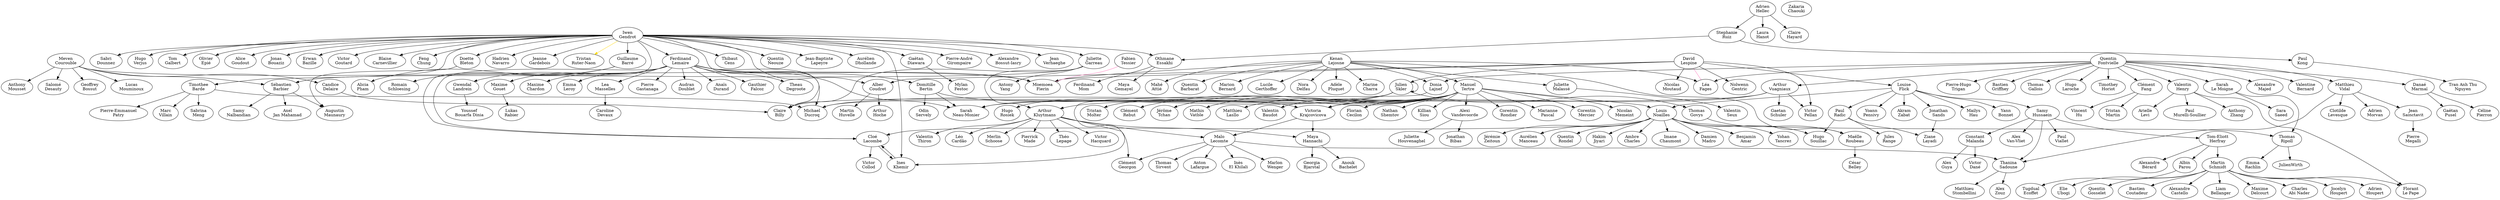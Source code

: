digraph EpiFamily
{
    // List of names :
    mev [label="Meven\nCourouble"];
    mducrocq [label="Michael\nDucroq"];
    domi [label="Domitille\nBertin"];
    iwen [label="Iwen\nGendrot"];
    cand [label="Candice\nDelaire"];
    cmalanda [label="Constant\nMalanda"];
    vdan [label="Victor\nDané"];
    seb [label="Sébastien\nBarbier"];
    anth [label="Anthony\nMousset"];
    salo [label="Salomé\nDesauty"];
    geof [label="Geoffrey\nBossut"];
    lucas [label="Lucas\nMouminoux"];
    dana [label="Danaé\nMarmaï"];
    cel [label="Céline\nPierron"];
    gaet [label="Gaëtan\nPusel"];
    ferd [label="Ferdinand\nLemaire"];
    moe [label="Moemoea\nFierin"];
    pier [label="Pierre\nGastanaga"];
    audr [label="Audran\nDoublet"];
    anais [label="Anaïs\nDurand"];
    dav [label="David\nLespine"];
    flick [label="Louise\nFlick"];
    nic [label="Nicolas\nMoutaud"];
    nolw [label="Nolwenn\nGentric"];
    kenan [label="Kenan\nLejosne"];
    tertre [label="Manuel\nTertre"];
    mercier [label="Corentin\nMercier"];
    noailles [label="Louis\nNoailles"];
    kluyt [label="Arthur\nKluytmans"];
    victoria [label="Victoria\nKrajcovicova"];
    memeint [label="Nicolas\nMemeint"];
    molter [label="Tristan\nMolter"];
    rebut [label="Clément\nRebut"];
    tchan [label="Jérôme\nTchan"];
    vatble [label="Mathis\nVatble"];
    lasllo [label="Matthieu\nLasllo"];
    baudot [label="Valentin\nBaudot"];
    cecilon [label="Florian\nCecilon"];
    shemtov [label="Nathan\nShemtov"];
    siou [label="Killian\nSiou"];
    vanvoorder [label="Alexi\nVandevoorde"];
    rondier [label="Corentin\nRondier"];
    hellec [label="Adrien\nHellec"];
    hayard [label="Claire\nHayard"];
    ruiz [label="Stephanie\nRuiz"];
    hanot [label="Laura\nHanot"];
    font [label="Quentin\nFontvielle"];
    baggins [label="Léa\nFages"];
    ph [label="Pierre-Hugo\nTrigan"];
    griffhey [label="Bastien\nGriffhey"];
    gallois [label="Thomas\nGallois"];
    laroche [label="Hugo\nLaroche"];
    fang [label="Clément\nFang"];
    horiot [label="Timothey\nHoriot"];
    sands [label="Jonathan\nSands"];
    pensivy [label="Yoann\nPensivy"];
    zabat [label="Akram\nZabat"];
    radic [label="Paul\nRadic"];
    doette [label="Doette\nBleton"];
    maunaury [label="Augustin\nMaunaury"];
    garreau [label="Juliette\nGarreau"];
    billy [label="Claire\nBilly"];
    yang [label=" Antony\nYang"];
    samy [label="Samy\nHussaein"];
    vanvliet [label="Alex\nVan-Vliet"];
    tome [label="Tom-Eliott\nHerfray"];
    pag [label="Pierre-André\nGirompaire"];
    bossut [label="Alexandre\nBossut-Iasry"];
    jean [label="Jean\nVerhaeghe"];
    jsainctavit [label="Jean\nSainctavit"];
    pam [label="Pierre\nMegalli"];
    sabri [label="Sabri\nDounnez"];
    verjus [label="Hugo\nVerjus"];
    galbert [label="Tom\nGalbert"];
    epie [label="Olivier\nEpié"];
    goudout [label="Alice\nGoudout"];
    jojo [label="Jonas\nBouaziz"];
    bazille [label="Erwan\nBazille"];
    goutard [label="Victor\nGoutard"];
    blaise [label="Blaise\nCarnevillier"];
    feng [label="Feng\nChung"];
    tim [label="Timothee\nBarde"];
    barre [label="Guillaume\nBarré"];
    villain [label="Marc\nVillain"];
    meng [label="Sabrina\nMeng"];
    pham [label="Alicia\nPham"];
    schloesing [label="Romain\nSchloesing"];
    skler [label="Julien\nSkler"];
    rosiek [label ="Hugo\nRosiek"];
    vhenry [label ="Valentin\nHenry"];
    zhan [label="Anthony\nZhang"];
    zak [label="Zakaria\nChaouki"];
    malasse [label ="Juliette\nMalassé"];
    govys [label ="Thomas\nGovys"];
    roubeau [label="Maëlle\nRoubeau"];
    pat [label="Pierre-Emmanuel\nPatry"];
    mahamad [label = "Axel\nJan Mahamad"];
    tristan [label = "Tristan\nMartin"];
    hu [label = "Vincent\nHu"];
    mahamad [label="Axel\nJan Mahamad"];
    nalbandian [label="Samy\nNalbandian"];
    donia [label="Donia\nLajnef"];
    falcoz [label="Gauthier\nFalcoz"];
    degroote [label="Theau\nDegroote"];
    pascal [label="Marianne\nPascal"];
    navarro [label="Hadrien\nNavarro"];
    jiyari [label="Hakim\nJiyari"];
    gardebois [label="Jeanne\nGardebois"];
    ruter [label="Tristan\nRuter-Naon"];
    acharles [label="Ambre\nCharles"];
    nora [label="Nora\nDelfau"];
    apluquet [label="Adèle\nPluquet"];
    charra [label="Marine\nCharra"];
    ichaumont [label="Imane\nChaumont"];
    dmadro [label="Damien\nMadro"];
    bamar [label="Benjamin\nAmar"];
    tz [label="Yohan\nTancrez"];
    zeitoun [label="Jérémie\nZeitoun"];
    ripoll [label="Thomas\nRipoll"];
    manceau [label="Aurélien\nManceau"];
    jrange [label="Jules\nRange"];
    ikhemir [label="Ines\nKhemir"];
    souillac [label="Hugo\nSouillac"];
    bibas [label="Jonathan\nBibas"];
    houve [label="Juliette\nHouvenaghel"];
    belley [label="César\nBelley"];
    attie [label="Mahé\nAttié"];
    barbarat [label="Quentin\nBarbarat"];
    lacombe [label="Cloé\nLacombe"];
    cgorgeon [label="Clément\nGeorgon"];
    lcardao [label="Léo\nCardão"];
    mlecomte [label="Malo\nLecomte"];
    mhan [label="Maya\nHannachi"];
    mschoose [label="Merlin\nSchoose"];
    pmade [label="Pierrick\nMade"];
    tlepage [label="Théo\nLepage"];
    vhacquard [label="Victor\nHacquard"];
    vthiron [label="Valentin\nThiron"];
    othmane [label="Othmane\nEssakhi"];
    mferdinand [label="Ferdinand\nMom"];
    mgemayel [label="Maya\nGemayel"];
    zlayadi [label="Ziane\nLayadi"];
    qrondel [label="Quentin\nRondel"];
    lmasselles [label="Lea\nMasselles"];
    alevi [label="Arielle\nLevi"];
    vseux [label="Valentin\nSeux"];
    slemoigne [label="Sarah\nLe Moigne"];
    smonier [label="Sarah\nNeau-Monier"];
    jsprintz [label="Gwendal\nLandrein"];
    mgouet [label="Maxime\nGouet"];
    del [label="Maxime\nDelcourt"];
    lrabier [label="Lukas\nRabier"];
    saeed [label="Sara\nSaeed"];
    satan [label="Fabien\nTessier"];
    aparou [label="Albin\nParou"];
    mchardon [label="Maxime\nChardon"];
    gdiawara [label="Gaëtan\nDiawara"];
    vpellan [label="Victor\nPellan"];
    tcens [label="Thibaut\nCens"];
    mvidal [label="Matthieu\nVidal"];
    mschmidt [label="Martin\nSchmidt"];
    eleroy [label="Emma\nLeroy"];
    acoudret [label="Alber\nCoudret"];
    mhuvelle [label="Martin\nHuvelle"];
    qneouze [label="Quentin\nNeouze"];
    tsadoune [label="Thanina\nSadoune"];
    majed [label="Alexandre\nMajed"];
    vbernard [label="Valentine\nBernard"];
    vaginau [label="Arthur\nVuagniaux"];
    jwirth [label="Julien\Wirth"];
    erachlin [label="Emma\nRachlin"];
    pkong [label="Paul\nKong"];
    tnguyen [label="Tran Anh Thu\nNguyen"];
    mfestoc [label="Mylan\nFestoc"];
    mbernard [label="Marion\nBernard"];
    fpape [label="Florant\nLe Pape"];
    psoulier [label="Paul\nMurelli-Soullier"];
    cnader [label="Charles\nAbi Nader"];
    ydinia [label="Youssef\nBouarfa Dinia"];
    jblapeyre [label="Jean-Baptiste\nLapeyre"];
    adhollande [label="Aurélien\nDhollande"];
    alex [label="Alex\nGuya"];
    azouz [label="Alex\nZouz"];
    abachelet [label="Anouk\nBachelet"];
    mhau [label="Mailys\nHau"];
    berard [label="Alexandre\nBérard"];
    tecoffet [label="Tugdual\nEcoffet"];
    gschuler [label="Gaetan\nSchuler"];
    clevesque [label="Clotilde\nLevesque"];
    alafargue [label="Anton\nLafargue"];
    ikhilali [label="Inès\nEl Khilali"];
    mwenger [label="Marlon\nWenger"];
    gbjarstal [label="Georgia\nBjarstal"];
    cdevaux [label="Caroline\nDevaux"];
    jhoupert [label="Jocelyn\nHoupert"];
    ahoupert [label="Adrien\nHoupert"];
    eubogi [label="Elie\nUbogi"];
    qgosselet [label="Quentin\nGosselet"];
    bcoutadeur [label="Bastien\nCoutadeur"];
    acastello [label="Alexandre\nCastello"];
    vcollod [label="Victor\nCollod"];
    ybonnet [label="Yann\nBonnet"];
    pviallet [label="Paul\nViallet"];
    mstombellini [label="Matthieu\nStombellini"];
    ahoche [label="Arthur\nHoche"];
    tsirvent [label="Thomas\nSirvent"];
    amorvan [label="Adrien\nMorvan"];
    lbellanger [label="Liam\nBellanger"];
    lgerthoffer [label="Lucile\nGerthoffer"];
    odin [label="Odin\nServely"];

    /*
    ** List of patronage links :
    */

    // Iwen's graph
    iwen -> ruter [color="gold"];
    iwen -> adhollande;
    iwen -> tcens;
    iwen -> billy;
    iwen -> lacombe;
      // Cloé's graph
      lacombe -> vcollod;
      lacombe -> ikhemir;
    iwen -> jblapeyre;
    iwen -> othmane;
    iwen -> gdiawara;
      // Gdiawara's graph
      gdiawara -> mfestoc;
    iwen -> ikhemir;
      // Ikhemir's graph
      ikhemir -> lacombe;
    iwen -> gardebois;
    iwen -> pag;
    iwen -> bossut;
    iwen -> jean;
    iwen -> sabri;
    iwen -> verjus;
    iwen -> galbert;
    iwen -> epie;
    iwen -> goudout;
    iwen -> jojo;
    iwen -> bazille;
    iwen -> goutard;
    iwen -> blaise;
    iwen -> feng;
    iwen -> tim;
      // Tim's graph
      tim -> villain;
      tim -> meng;
      tim -> pat;
      tim -> mducrocq;
    iwen -> barre;
      // Guillaume's graph
      barre -> pham;
      barre -> schloesing;
    iwen -> ferd
      // Ferdinand's graph
      ferd -> moe;
      ferd -> lacombe;
      ferd -> pier;
      ferd -> smonier;
      ferd -> audr;
      ferd -> anais;
      ferd -> falcoz;
      ferd -> degroote;
      ferd -> mgouet;
        // Maxime Gouet's graph
        mgouet -> lrabier;
      ferd -> eleroy;
      ferd -> jsprintz;
        // Gwendal Landrein's graph
        jsprintz -> ydinia
      ferd -> lmasselles;
        // Lea's graph
        lmasselles -> cdevaux;
      ferd -> mchardon;
      ferd -> domi;
        // Domitille's graph
	domi -> odin;
	domi -> smonier;
	domi -> victoria;
      ferd -> mducrocq;
    iwen -> doette;
      // Doette's graph
      doette -> maunaury;
    iwen -> garreau;
      // Juliette's graph
      garreau -> billy;
      garreau -> seb;
      garreau -> kluyt;
        // Arthur Kluytmans's graph
        kluyt -> cgorgeon;
        kluyt -> lcardao;
        kluyt -> mlecomte;
          // Malo Lecomte's graph
          mlecomte -> alafargue;
          mlecomte -> ikhilali;
          mlecomte -> cgorgeon;
          mlecomte -> mwenger;
          mlecomte -> tsirvent;
          mlecomte -> tsadoune;
            // Thanina's graph
            tsadoune -> mstombellini;
        kluyt -> mschoose;
        kluyt -> pmade;
        kluyt -> tlepage;
        kluyt -> vhacquard;
        kluyt -> vthiron;
        kluyt -> mhan;
          // Maya's graph
          mhan -> abachelet;
          mhan -> gbjarstal;
      garreau -> yang;
    iwen -> navarro;
    iwen -> acoudret;
      // Alban Coudret's graph
      acoudret -> mhuvelle;
      acoudret -> ahoche;
    iwen -> qneouze;

    // David's graph
    dav -> flick;
      // Louise's graph
      flick -> noailles;
        // Louis Noailles's graph
        noailles -> jiyari;
        noailles -> ichaumont;
        noailles -> dmadro;
        noailles -> bamar;
        noailles -> tz;
        noailles -> zeitoun;
        noailles -> ripoll;
	  // Ripol's graph
	  ripoll -> erachlin;
	  ripoll -> jwirth;
        noailles -> manceau;
        noailles -> acharles
        noailles -> souillac;
        noailles -> lacombe;
        noailles -> qrondel;
      flick -> sands;
        // Sands's graph
        sands -> zlayadi;
      flick -> pensivy;
      flick -> zabat;
      flick -> mhau;
      flick -> ybonnet;
      flick -> radic;
        // Radic's graph
        radic -> souillac;
        radic -> jrange;
        radic -> zlayadi;
      flick -> samy;
        // Samy's graph
        samy -> vanvliet;
        samy -> tsadoune;
        samy -> pviallet;
        samy -> cmalanda;
          // Constant's graph
          cmalanda -> vdan;
	  cmalanda -> alex;
        samy -> tome;
	  // Tome-Eliott's graph
	  tome -> aparou;
	    // Albin's graph
	    aparou -> tecoffet;
	  tome -> berard;
	  tome -> mschmidt;
	    // Martin's graph
	    mschmidt -> lbellanger;
            mschmidt -> cnader;
	    mschmidt -> fpape;
            mschmidt -> jhoupert;
	    mschmidt -> del;
            mschmidt -> ahoupert;
            mschmidt -> eubogi;
            mschmidt -> qgosselet;
            mschmidt -> bcoutadeur;
            mschmidt -> acastello;
    dav -> moe;
    dav -> nic;
    dav -> nolw;
    dav -> skler;
      // Julien's graph
      skler -> rosiek;
      skler -> smonier;
      skler -> mducrocq;
      skler -> skler;
      skler -> billy;
      skler -> govys;
        // Thomas's graph
        govys -> roubeau;
          // Maelle's graph
          roubeau -> belley;
    dav -> vpellan;
    dav -> acoudret;

    // Adrien's graph
    hellec -> hayard;
    hellec -> ruiz;
      // Ruiz's graph
      ruiz -> othmane;
        // Othmane's graph
        othmane -> mferdinand;
        othmane -> mgemayel;
      ruiz -> pkong;
        // Pkong's graph
      	pkong -> tnguyen;
    hellec -> hanot;

    // Quentin's graph
    font -> majed;
    font -> vbernard;
    font -> donia;
    font -> vaginau;
      // Vaginaux's graph
      vaginau -> victoria;
      vaginau -> vpellan;
      vaginau -> smonier;
      vaginau -> gschuler;
      vaginau -> mducrocq;
    font -> mvidal;
      // Matthieu Vidal's graph
      mvidal -> jsainctavit;
        // Jean's graph
        jsainctavit -> pam;
      mvidal -> amorvan;
      mvidal -> clevesque;
      mvidal -> tsadoune;
        // Thanina's graph
        tsadoune -> azouz;
    font -> dana
      // Danae's graph
      dana -> cel;
      dana -> gaet;
    font -> laroche;
    font -> baggins;
    font -> fang;
      // Clément's graph
      fang -> hu;
      fang -> tristan;
    font -> horiot;
    font -> ph;
    font -> gallois;
    font -> griffhey;
    font -> vhenry;
      // Valentin Henry's graph
      vhenry -> alevi;
      vhenry -> psoulier;
      vhenry -> zhan;
      vhenry -> fpape;
    font -> slemoigne;
      // Sarah LeMoigne's graph
      slemoigne -> ripoll;
      slemoigne -> saeed;

    // Kenan's graph
    kenan -> moe;
    kenan -> mbernard;
    kenan -> baggins;
    kenan -> donia;
      // Donia's graph
      donia ->  ikhemir;
    kenan -> malasse;
      // Malasse's graph
      malasse -> vseux;
    kenan -> roubeau;
    kenan -> charra;
    kenan -> apluquet;
    kenan -> nora;
    kenan -> tertre;
      // Tertre's graph
      tertre -> mercier;
      tertre -> noailles;
      tertre -> kluyt;
      tertre -> victoria;
        // Victoria's graph
	victoria -> mhan;
	victoria -> mlecomte;
      tertre -> memeint;
      tertre -> molter;
      tertre -> rebut;
      tertre -> tchan;
      tertre -> vatble;
      tertre -> lasllo;
      tertre -> baudot;
      tertre -> cecilon;
      tertre -> shemtov;
      tertre -> siou;
      tertre -> vanvoorder;
        // Vandevoorde's graph
        vanvoorder -> bibas;
        vanvoorder -> houve;
      tertre -> rondier;
      tertre -> pascal;
    kenan -> attie;
    kenan -> barbarat;
    kenan -> lgerthoffer;

    // Meven's graph
    mev -> cand;
      // Candice's graph
      cand -> billy;
    mev -> seb;
      seb -> mahamad;
      seb -> nalbandian;
      seb -> maunaury;
    mev -> anth;
    mev -> salo;
    mev -> geof;
    mev -> lucas;
    mev -> moe;

    /*
    ** List of special links
    */
    { // love links, please use [dir=none color="hotpink"] attribute
      edge [dir=none color="hotpink"]
      satan -> moe
      dav -> baggins
    }
}
